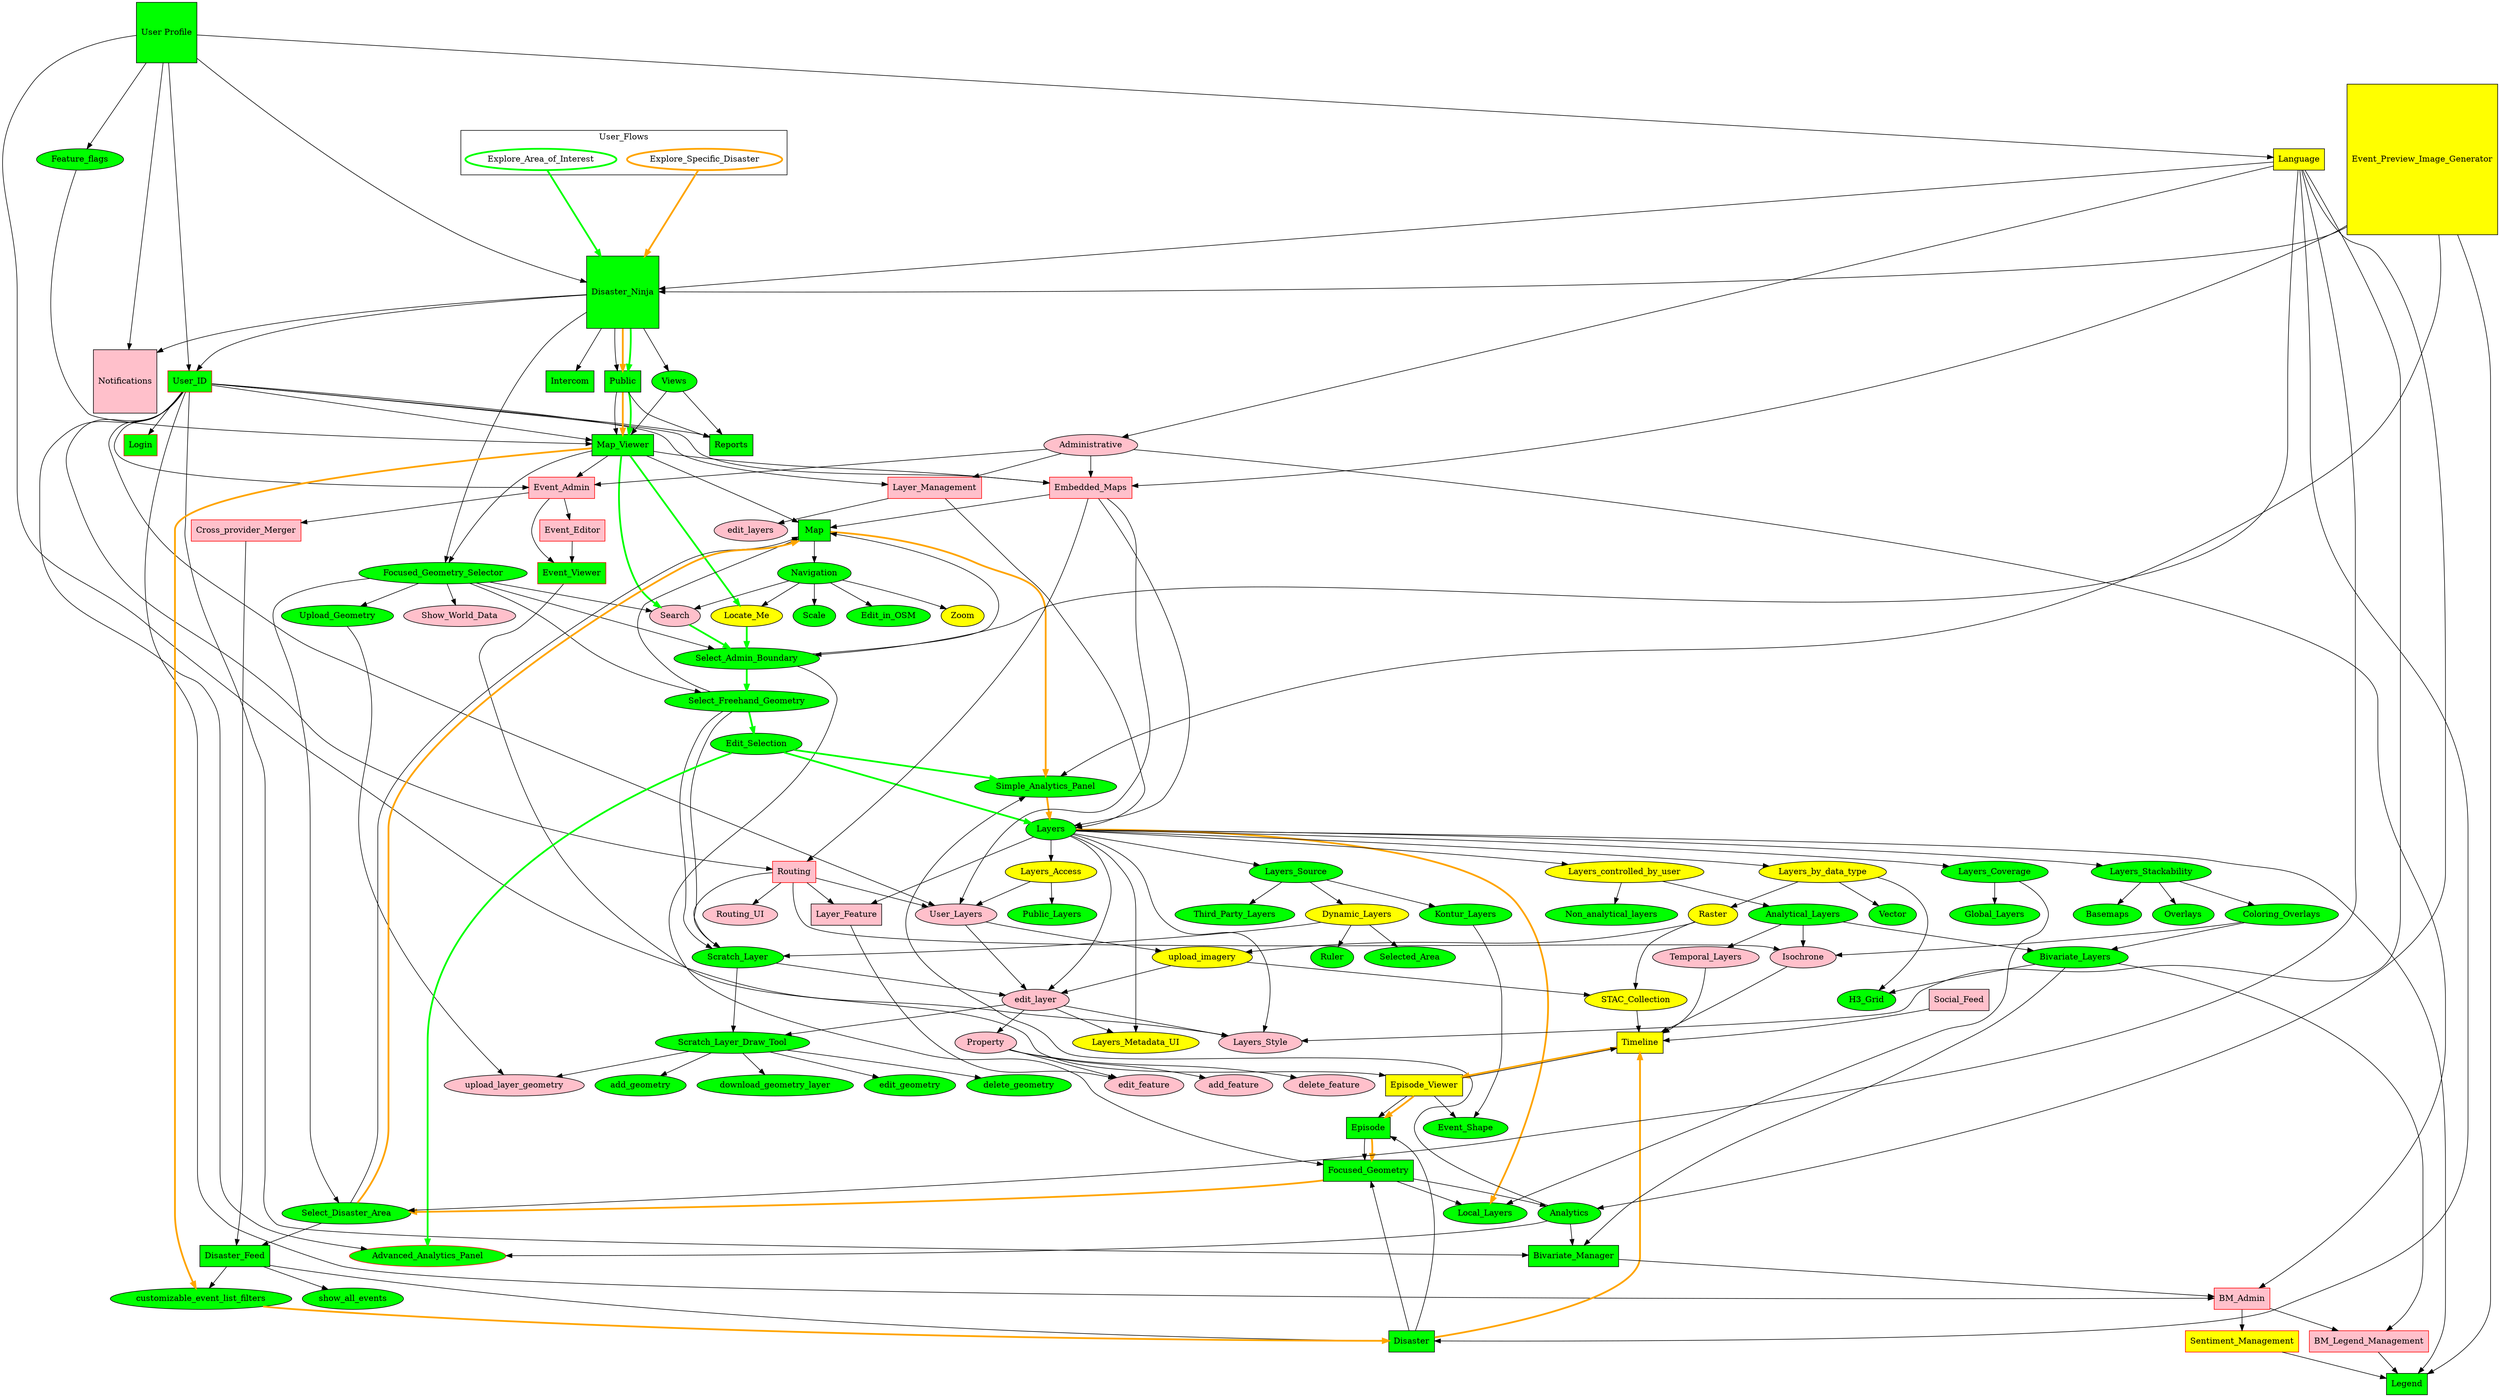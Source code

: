 digraph Information_architecture {
    сompound = True

    {
        // things that exist
        node[fillcolor=green,style=filled]

        Disaster_Ninja [shape=square]
        Login [shape=rectangle,color=red]
        User_ID [shape=rectangle,color=red]
        Public [shape=rectangle]
        User_Profile_Service [label="User Profile",shape=square]
        Map [shape=rectangle]
        Intercom [shape=rectangle]
        Map_Viewer [shape=rectangle]
        Reports [shape=rectangle]
        Disaster [shape=rectangle]
        Episode [shape=rectangle]
        Disaster_Feed [shape=rectangle]
        Legend [shape=rectangle]
        Bivariate_Manager [shape = rectangle]
        Focused_Geometry [shape=rectangle]
        Layers
        Views
        Feature_flags
        Event_Viewer [shape=rectangle,color=red]
        Select_Freehand_Geometry
        Upload_Geometry
        Focused_Geometry_Selector
        Simple_Analytics_Panel
        Advanced_Analytics_Panel [color = red]
        Navigation
        Scale
        Edit_in_OSM
        Select_Disaster_Area
        Analytics
        Non_analytical_layers
        Selected_Area
        Event_Shape
        Select_Admin_Boundary
        Edit_Selection
        Scratch_Layer_Draw_Tool
        Third_Party_Layers
        Local_Layers
        Vector
        Global_Layers
        Local_Layers
        Basemaps
        Overlays
        Coloring_Overlays
        Bivariate_Layers
        Layers_Source
        Layers_Stackability
        Layers_Coverage
        Kontur_Layers
        H3_Grid
        Ruler
        Public_Layers
        Analytical_Layers
        Scratch_Layer
        download_geometry_layer
        edit_geometry
        delete_geometry
        add_geometry
        customizable_event_list_filters
        show_all_events

        User_Profile_Service -> Disaster_Ninja
        Feature_flags -> Map_Viewer
        User_Profile_Service -> Feature_flags
    }

    {
        // things that we work on now
        node[fillcolor=yellow,style=filled]

        Timeline [shape=rectangle]
        Episode_Viewer [shape=rectangle]
        Language [shape=rectangle]
        Event_Preview_Image_Generator [shape=square]
        Locate_Me
        Sentiment_Management [shape=rectangle,color=red]
        Zoom
        Raster
        Layers_Access
        Layers_controlled_by_user
        Layers_by_data_type
        Dynamic_Layers
        Layers_Metadata_UI
        STAC_Collection
        upload_imagery


    }

    {
        // things that are our future
        node[fillcolor=pink,style=filled]

        Layer_Feature [shape=rectangle]
        Social_Feed [shape=rectangle]
        Routing [shape=rectangle,color=red]
        Routing_UI
        Embedded_Maps [shape=rectangle,color=red]
        Notifications [shape=square]
        Search
        Layer_Management [shape=rectangle,color=red]
        Event_Admin [shape=rectangle,color=red]
        Event_Editor [shape=rectangle,color=red]
        Cross_provider_Merger [shape=rectangle,color=red]
        Show_World_Data
        BM_Admin [shape=rectangle,color=red]
        BM_Legend_Management [shape=rectangle,color=red]
        Administrative
        Isochrone
        edit_layers
        edit_layer
        User_Layers
        upload_layer_geometry
        Temporal_Layers
        Layers_Style
        Property
        add_feature
        delete_feature
        edit_feature

    }


    Disaster_Ninja -> Notifications
    User_Profile_Service -> Notifications
    User_Profile_Service -> User_ID
    Embedded_Maps -> Map
    Upload_Geometry -> upload_layer_geometry
    Disaster_Ninja -> User_ID
    Disaster_Ninja -> Public
    Disaster_Ninja -> Intercom
    Views -> Map_Viewer
    Views -> Reports
    User_ID -> Login
    User_ID -> Map_Viewer
    User_ID -> Reports
    User_ID -> Bivariate_Manager
    User_ID -> Advanced_Analytics_Panel
    User_ID -> Event_Admin
    User_ID -> Routing
    User_ID -> User_Layers
    User_ID -> BM_Admin
    User_ID -> Layer_Management
    User_ID -> Embedded_Maps
    Public -> Map_Viewer
    Public -> Reports
    Map_Viewer -> Map
    Navigation -> Scale, Search, Zoom, Locate_Me, Edit_in_OSM
    User_Profile_Service -> Language
    Language -> Layers_Style
    Language -> Analytics
    Language -> Administrative
    Language -> Disaster
    Language -> Disaster_Ninja
    Language -> Select_Admin_Boundary
    Language -> Select_Disaster_Area

    Map -> Navigation
    subgraph _cluster_Focused_Geometry_Selector {
        color = blue
        Focused_Geometry_Selector ->
        Select_Disaster_Area,
        Select_Freehand_Geometry,
        Select_Admin_Boundary,
        Upload_Geometry,
        Search,
        Show_World_Data

    }
    Disaster_Ninja -> Focused_Geometry_Selector
    Select_Admin_Boundary -> Focused_Geometry
    Select_Disaster_Area -> Map
    Select_Admin_Boundary -> Map
    Select_Freehand_Geometry -> Map
    Map_Viewer -> Focused_Geometry_Selector
    Select_Freehand_Geometry -> Scratch_Layer
    Routing -> Layer_Feature
    Routing -> User_Layers
    Embedded_Maps -> Routing
    Routing -> Routing_UI
    Routing -> Scratch_Layer
    Episode_Viewer -> Event_Shape
    Episode_Viewer -> Timeline

    Analytics -> Simple_Analytics_Panel, Advanced_Analytics_Panel, Bivariate_Manager

    Disaster -> Focused_Geometry
    Disaster -> Episode
    Event_Editor -> Event_Viewer
    Cross_provider_Merger -> Disaster_Feed

    Episode_Viewer -> Episode -> Focused_Geometry -> Analytics
    Social_Feed -> Timeline
    Disaster_Feed -> Disaster
    Disaster_Feed -> show_all_events
    Disaster_Feed -> customizable_event_list_filters
    Select_Disaster_Area -> Disaster_Feed

    Bivariate_Manager -> BM_Admin

    Event_Admin -> Event_Viewer
    Event_Admin -> Event_Editor
    Event_Admin -> Cross_provider_Merger
    BM_Admin -> Sentiment_Management
    BM_Admin -> BM_Legend_Management
    Administrative -> Event_Admin, Embedded_Maps, BM_Admin, Layer_Management

    Bivariate_Layers -> BM_Legend_Management
    BM_Legend_Management -> Legend
    Sentiment_Management -> Legend
    Layer_Management -> Layers

    Map_Viewer -> Event_Admin
    Map_Viewer -> Embedded_Maps

    Embedded_Maps -> User_Layers
    Embedded_Maps -> Layers

    Property -> edit_feature, delete_feature, add_feature

    Scratch_Layer_Draw_Tool -> add_geometry, edit_geometry,  delete_geometry, download_geometry_layer, upload_layer_geometry

 subgraph _cluster_layers {

     color = blue;
     node [shape = rectangle]

     Layers_by_data_type
     Layers -> Layers_by_data_type
     Layers_by_data_type -> Raster
     Layers_by_data_type -> Vector
     Layers_by_data_type -> H3_Grid

     Layers -> Layers_Access
     Layers_Access -> User_Layers
     Layers_Access -> Public_Layers


     Layers -> Layers_Source
     Layers_Source -> Kontur_Layers
     Kontur_Layers -> Event_Shape
     Layers_Source -> Third_Party_Layers
     Layers_Source -> Dynamic_Layers

     Layers -> Layers_Stackability
     Layers_Stackability -> Overlays
     Layers_Stackability -> Basemaps
     Layers_Stackability -> Coloring_Overlays
     Coloring_Overlays // coloring overlays are the overlays from which only one can be enabled

     Layers -> Layers_Coverage
     Layers_Coverage -> Global_Layers
     Layers_Coverage -> Local_Layers

     Coloring_Overlays -> Isochrone
     Coloring_Overlays -> Bivariate_Layers


     // Analytical_Layers are the layers that have the control

     Layers -> Layers_controlled_by_user
     Layers_controlled_by_user -> Analytical_Layers
     Layers_controlled_by_user -> Non_analytical_layers

     Analytical_Layers
     Analytical_Layers -> Isochrone
     Analytical_Layers -> Bivariate_Layers
     Analytical_Layers -> Temporal_Layers



     User_Layers -> upload_imagery
     Raster -> upload_imagery
     User_Layers -> edit_layer
     upload_imagery -> edit_layer



     Dynamic_Layers -> Selected_Area
     Dynamic_Layers -> Scratch_Layer
     Dynamic_Layers -> Ruler

     Temporal_Layers


     Layers -> edit_layer

     Scratch_Layer -> edit_layer

     Raster -> STAC_Collection



 }

 upload_imagery -> STAC_Collection
 Select_Freehand_Geometry -> Scratch_Layer
 STAC_Collection -> Timeline
 Disaster_Ninja -> Views
 edit_layer -> Property
 Event_Viewer -> Episode_Viewer
 Scratch_Layer -> Scratch_Layer_Draw_Tool
 Bivariate_Layers -> Bivariate_Manager
 Bivariate_Layers -> H3_Grid
 edit_layer -> Layers_Style
 edit_layer -> Layers_Metadata_UI
 edit_layer -> Scratch_Layer_Draw_Tool
 Layer_Management -> edit_layers
 Focused_Geometry -> Local_Layers
 Layers -> Layer_Feature
 Layer_Feature -> edit_feature
 Layers -> Legend
 Temporal_Layers -> Timeline
 Isochrone -> Timeline
 Routing -> Isochrone
 Layers -> Layers_Metadata_UI

 Event_Preview_Image_Generator -> Disaster_Ninja
 Event_Preview_Image_Generator -> Legend
 Event_Preview_Image_Generator -> Simple_Analytics_Panel
 Event_Preview_Image_Generator -> Embedded_Maps


 Layers -> Layers_Style
 User_Profile_Service -> Layers_Style




{
    edge [penwidth=3,weight=10]
    subgraph cluster_Flows {
        Explore_Specific_Disaster [color=orange,penwidth=3]
        Explore_Area_of_Interest [color=green,penwidth=3]
        label = User_Flows
    }


    {
        edge [color=orange]

        Explore_Specific_Disaster
        -> Disaster_Ninja
        -> Public
        -> Map_Viewer
        -> customizable_event_list_filters
        -> Disaster
        -> Timeline
        -> Episode_Viewer
        -> Episode
        -> Focused_Geometry
        -> Select_Disaster_Area
        -> Map
        -> Simple_Analytics_Panel
        -> Layers
        -> Local_Layers
    }

    {
        edge [color=green]

        Explore_Area_of_Interest
        -> Disaster_Ninja
        -> Public
        -> Map_Viewer
        -> Search, Locate_Me
        -> Select_Admin_Boundary
        -> Select_Freehand_Geometry
        -> Edit_Selection
        -> Simple_Analytics_Panel, Advanced_Analytics_Panel, Layers
    }

}


}
